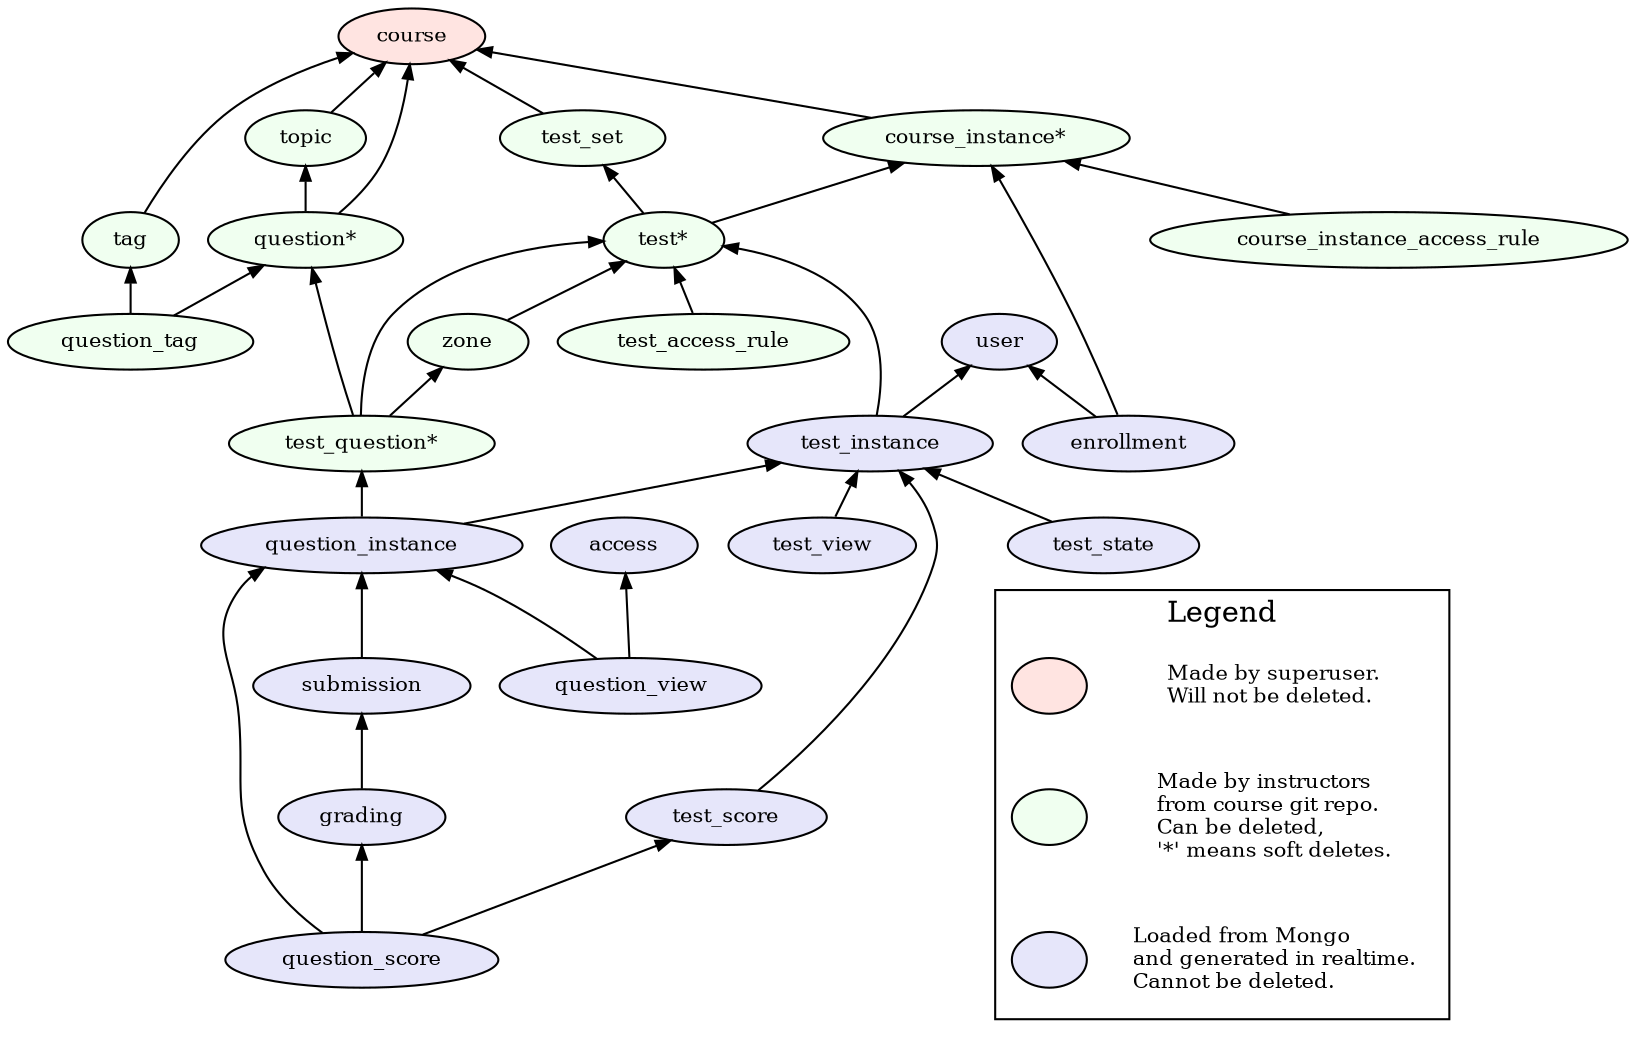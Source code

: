 digraph partmc_modules {

    rankdir = BT;
    node [fontsize = 10, height = 0.3, width = 0.5];
    graph [nodesep = 0.2, ranksep = 0.3];
    edge [fontsize = 10, arrowsize = 0.7];

    course [label="course", style=filled, fillcolor=mistyrose1]

    course_instance [label="course_instance*", style=filled, fillcolor=honeydew1]
    course_instance_access_rule [style=filled, fillcolor=honeydew1]
    test_access_rule [style=filled, fillcolor=honeydew1]
    question [label="question*", style=filled, fillcolor=honeydew1]
    question_tag [style=filled, fillcolor=honeydew1]
    tag [style=filled, fillcolor=honeydew1]
    test [label="test*", style=filled, fillcolor=honeydew1]
    test_question [label="test_question*", style=filled, fillcolor=honeydew1]
    test_set [style=filled, fillcolor=honeydew1]
    topic [style=filled, fillcolor=honeydew1]
    zone [style=filled, fillcolor=honeydew1]

    enrollment [style=filled, fillcolor=lavender]
    user [style=filled, fillcolor=lavender]
    test_instance [style=filled, fillcolor=lavender]
    test_state [style=filled, fillcolor=lavender]
    question_instance [style=filled, fillcolor=lavender]
    submission [style=filled, fillcolor=lavender]
    grading [style=filled, fillcolor=lavender]
    test_score [style=filled, fillcolor=lavender]
    question_score [style=filled, fillcolor=lavender]
    access [style=filled, fillcolor=lavender]
    question_view [style=filled, fillcolor=lavender]
    test_view [style=filled, fillcolor=lavender]

    test_access_rule -> { test }
    course_instance -> { course }
    course_instance_access_rule -> { course_instance }
    enrollment -> { user; course_instance }
    question -> { course; topic }
    question_tag -> { question; tag }
    tag -> { course }
    test -> { course_instance; test_set }
    test_instance -> { test; user }
    test_question -> { test; zone; question }
    test_set -> { course }
    test_state -> { test_instance }
    topic -> { course }
    zone -> { test }
    question_instance -> { test_question; test_instance }
    submission -> { question_instance }
    grading -> { submission }
    test_score -> { test_instance }
    question_score -> { grading; test_score; question_instance }
    question_view -> { question_instance; access }
    test_view -> { test_instance }

    subgraph cluster_legend {

        labelloc=b;
        label="Legend";

        k3 [shape=plaintext, style=solid, label="Loaded from Mongo\land generated in realtime.\lCannot be deleted.\l"];
        kc3[label=" ", style=filled, fillcolor=lavender];

        k2 [shape=plaintext, style=solid, label="Made by instructors\lfrom course git repo.\lCan be deleted,\l'*' means soft deletes.\l"];
        kc2[label=" ", style=filled, fillcolor=honeydew1];

        k1 [shape=plaintext, style=solid, label="Made by superuser.\lWill not be deleted.\l"];
        kc1[label=" ", style=filled, fillcolor=mistyrose1];

        kc3 -> kc2 [style=invis];
        kc2 -> kc1 [style=invis];
        k3 -> k2 [style=invis];
        k2 -> k1 [style=invis];
    }
}
